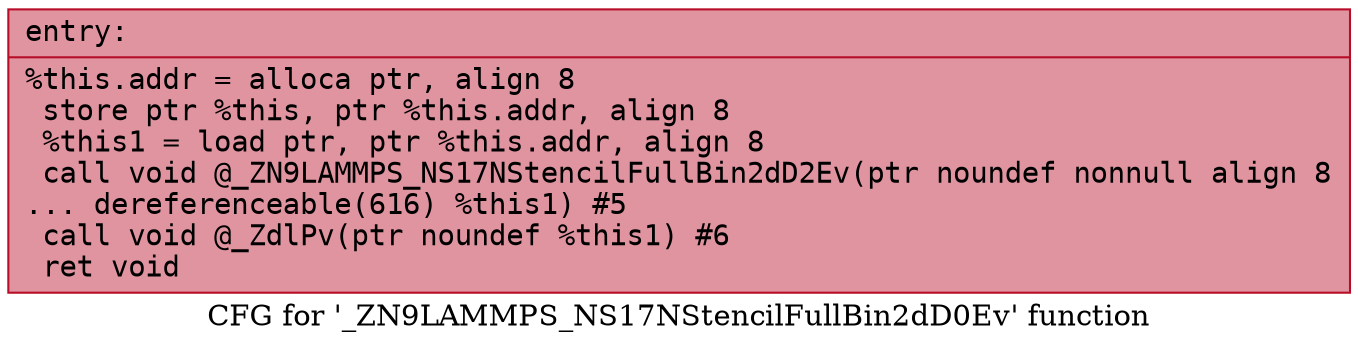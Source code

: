 digraph "CFG for '_ZN9LAMMPS_NS17NStencilFullBin2dD0Ev' function" {
	label="CFG for '_ZN9LAMMPS_NS17NStencilFullBin2dD0Ev' function";

	Node0x55a70eb4ff40 [shape=record,color="#b70d28ff", style=filled, fillcolor="#b70d2870" fontname="Courier",label="{entry:\l|  %this.addr = alloca ptr, align 8\l  store ptr %this, ptr %this.addr, align 8\l  %this1 = load ptr, ptr %this.addr, align 8\l  call void @_ZN9LAMMPS_NS17NStencilFullBin2dD2Ev(ptr noundef nonnull align 8\l... dereferenceable(616) %this1) #5\l  call void @_ZdlPv(ptr noundef %this1) #6\l  ret void\l}"];
}
